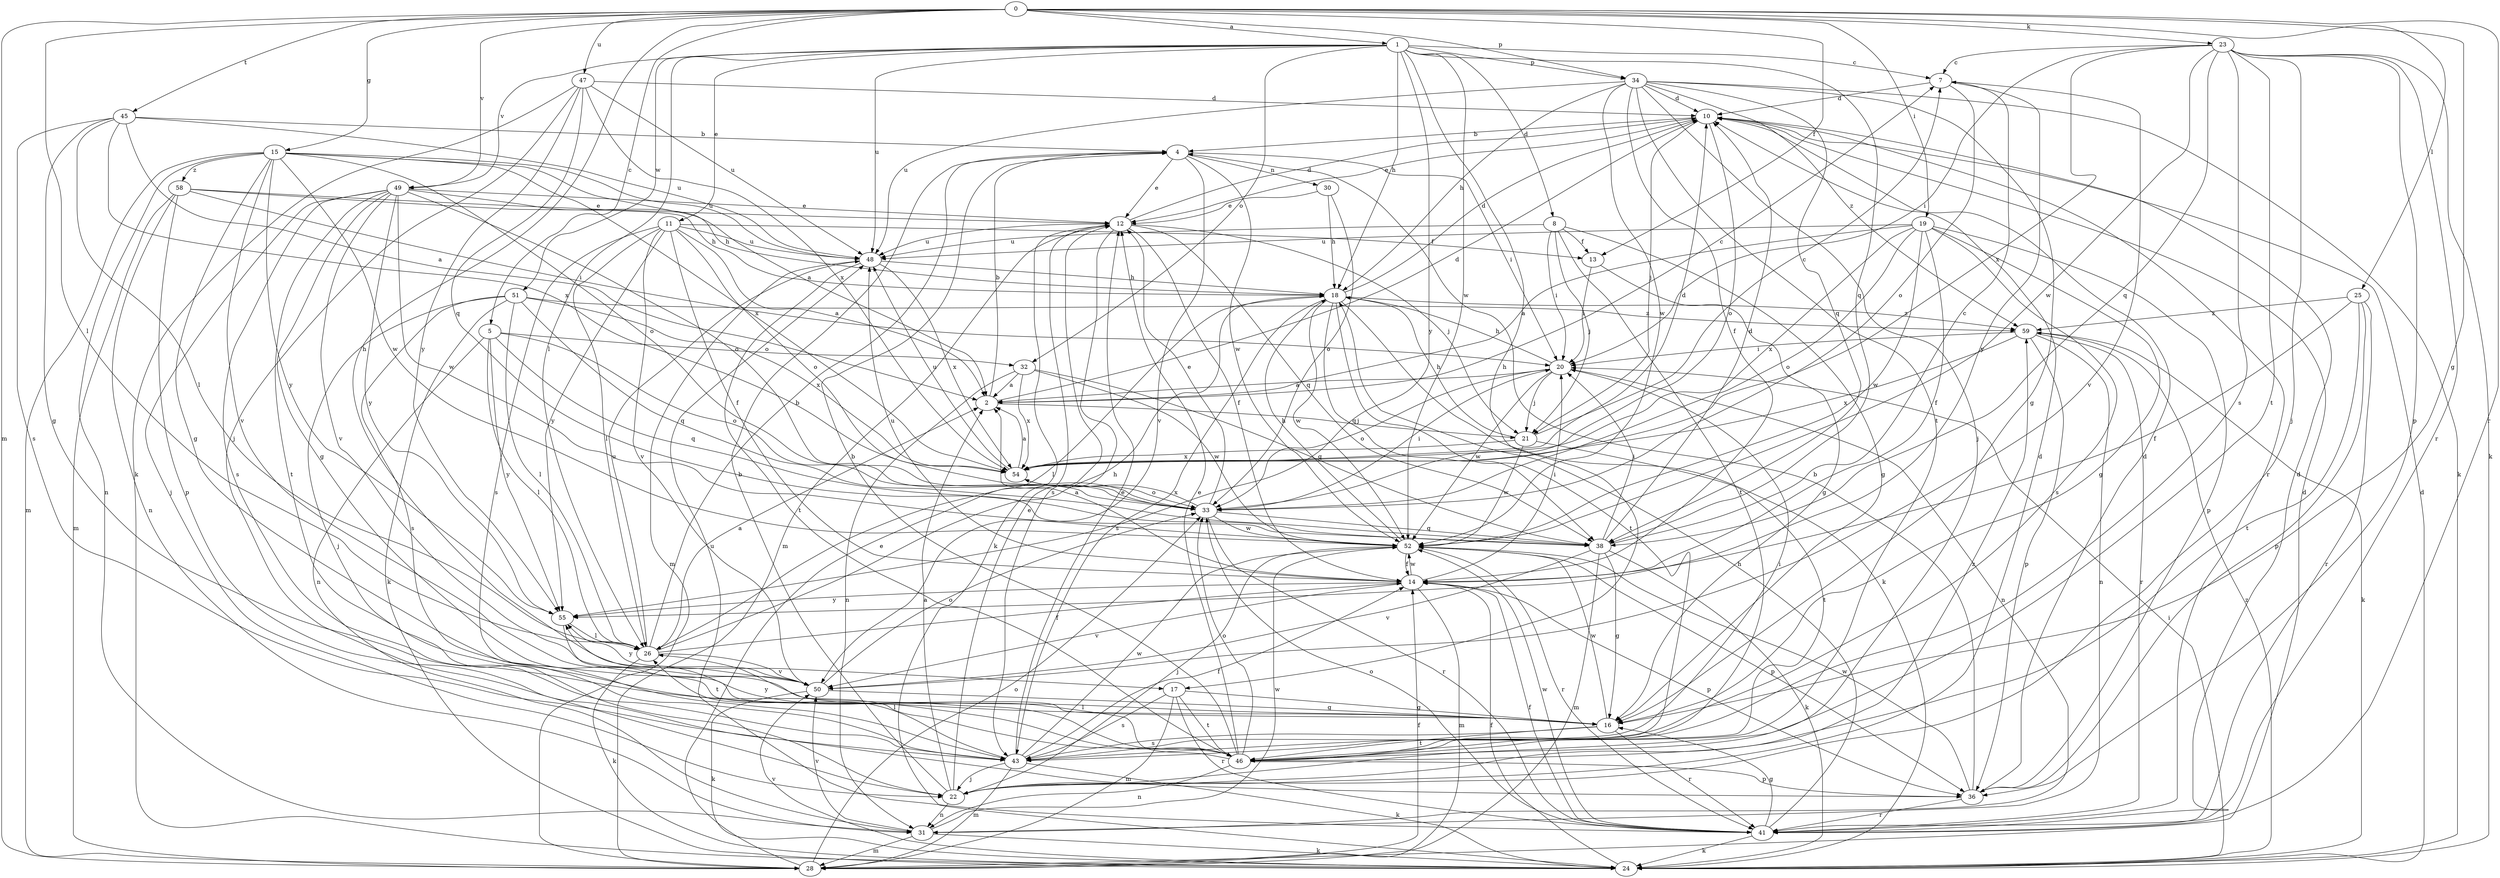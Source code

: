 strict digraph  {
0;
1;
2;
4;
5;
7;
8;
10;
11;
12;
13;
14;
15;
16;
17;
18;
19;
20;
21;
22;
23;
24;
25;
26;
28;
30;
31;
32;
33;
34;
36;
38;
41;
43;
45;
46;
47;
48;
49;
50;
51;
52;
54;
55;
58;
59;
0 -> 1  [label=a];
0 -> 5  [label=c];
0 -> 13  [label=f];
0 -> 15  [label=g];
0 -> 16  [label=g];
0 -> 17  [label=h];
0 -> 19  [label=i];
0 -> 23  [label=k];
0 -> 25  [label=l];
0 -> 26  [label=l];
0 -> 28  [label=m];
0 -> 34  [label=p];
0 -> 41  [label=r];
0 -> 45  [label=t];
0 -> 47  [label=u];
0 -> 49  [label=v];
1 -> 7  [label=c];
1 -> 8  [label=d];
1 -> 11  [label=e];
1 -> 17  [label=h];
1 -> 18  [label=h];
1 -> 26  [label=l];
1 -> 32  [label=o];
1 -> 34  [label=p];
1 -> 38  [label=q];
1 -> 48  [label=u];
1 -> 49  [label=v];
1 -> 51  [label=w];
1 -> 52  [label=w];
1 -> 55  [label=y];
2 -> 4  [label=b];
2 -> 7  [label=c];
2 -> 10  [label=d];
2 -> 21  [label=j];
4 -> 12  [label=e];
4 -> 20  [label=i];
4 -> 30  [label=n];
4 -> 50  [label=v];
4 -> 52  [label=w];
5 -> 26  [label=l];
5 -> 31  [label=n];
5 -> 32  [label=o];
5 -> 33  [label=o];
5 -> 38  [label=q];
5 -> 55  [label=y];
7 -> 10  [label=d];
7 -> 33  [label=o];
7 -> 50  [label=v];
7 -> 55  [label=y];
8 -> 13  [label=f];
8 -> 16  [label=g];
8 -> 20  [label=i];
8 -> 21  [label=j];
8 -> 46  [label=t];
8 -> 48  [label=u];
10 -> 4  [label=b];
10 -> 12  [label=e];
10 -> 21  [label=j];
10 -> 33  [label=o];
10 -> 41  [label=r];
11 -> 2  [label=a];
11 -> 13  [label=f];
11 -> 14  [label=f];
11 -> 26  [label=l];
11 -> 33  [label=o];
11 -> 43  [label=s];
11 -> 48  [label=u];
11 -> 50  [label=v];
11 -> 55  [label=y];
12 -> 10  [label=d];
12 -> 14  [label=f];
12 -> 21  [label=j];
12 -> 24  [label=k];
12 -> 28  [label=m];
12 -> 38  [label=q];
12 -> 43  [label=s];
12 -> 48  [label=u];
13 -> 16  [label=g];
13 -> 20  [label=i];
14 -> 2  [label=a];
14 -> 20  [label=i];
14 -> 28  [label=m];
14 -> 36  [label=p];
14 -> 48  [label=u];
14 -> 50  [label=v];
14 -> 52  [label=w];
14 -> 55  [label=y];
15 -> 2  [label=a];
15 -> 16  [label=g];
15 -> 28  [label=m];
15 -> 31  [label=n];
15 -> 33  [label=o];
15 -> 48  [label=u];
15 -> 50  [label=v];
15 -> 52  [label=w];
15 -> 54  [label=x];
15 -> 55  [label=y];
15 -> 58  [label=z];
16 -> 41  [label=r];
16 -> 43  [label=s];
16 -> 46  [label=t];
16 -> 52  [label=w];
17 -> 16  [label=g];
17 -> 28  [label=m];
17 -> 41  [label=r];
17 -> 43  [label=s];
17 -> 46  [label=t];
18 -> 10  [label=d];
18 -> 24  [label=k];
18 -> 26  [label=l];
18 -> 38  [label=q];
18 -> 43  [label=s];
18 -> 46  [label=t];
18 -> 52  [label=w];
18 -> 59  [label=z];
19 -> 2  [label=a];
19 -> 14  [label=f];
19 -> 16  [label=g];
19 -> 33  [label=o];
19 -> 36  [label=p];
19 -> 43  [label=s];
19 -> 48  [label=u];
19 -> 52  [label=w];
19 -> 54  [label=x];
20 -> 2  [label=a];
20 -> 18  [label=h];
20 -> 21  [label=j];
20 -> 31  [label=n];
20 -> 33  [label=o];
20 -> 52  [label=w];
21 -> 7  [label=c];
21 -> 18  [label=h];
21 -> 46  [label=t];
21 -> 52  [label=w];
21 -> 54  [label=x];
22 -> 2  [label=a];
22 -> 4  [label=b];
22 -> 10  [label=d];
22 -> 12  [label=e];
22 -> 31  [label=n];
22 -> 59  [label=z];
23 -> 7  [label=c];
23 -> 20  [label=i];
23 -> 22  [label=j];
23 -> 24  [label=k];
23 -> 36  [label=p];
23 -> 38  [label=q];
23 -> 41  [label=r];
23 -> 43  [label=s];
23 -> 46  [label=t];
23 -> 52  [label=w];
23 -> 54  [label=x];
24 -> 10  [label=d];
24 -> 14  [label=f];
24 -> 20  [label=i];
24 -> 50  [label=v];
24 -> 59  [label=z];
25 -> 14  [label=f];
25 -> 36  [label=p];
25 -> 41  [label=r];
25 -> 46  [label=t];
25 -> 59  [label=z];
26 -> 2  [label=a];
26 -> 4  [label=b];
26 -> 14  [label=f];
26 -> 18  [label=h];
26 -> 24  [label=k];
26 -> 48  [label=u];
26 -> 50  [label=v];
28 -> 10  [label=d];
28 -> 12  [label=e];
28 -> 14  [label=f];
28 -> 33  [label=o];
30 -> 12  [label=e];
30 -> 18  [label=h];
30 -> 33  [label=o];
31 -> 24  [label=k];
31 -> 28  [label=m];
31 -> 50  [label=v];
31 -> 52  [label=w];
32 -> 2  [label=a];
32 -> 31  [label=n];
32 -> 38  [label=q];
32 -> 52  [label=w];
32 -> 54  [label=x];
33 -> 12  [label=e];
33 -> 20  [label=i];
33 -> 38  [label=q];
33 -> 41  [label=r];
33 -> 52  [label=w];
33 -> 54  [label=x];
34 -> 10  [label=d];
34 -> 14  [label=f];
34 -> 16  [label=g];
34 -> 18  [label=h];
34 -> 22  [label=j];
34 -> 24  [label=k];
34 -> 38  [label=q];
34 -> 46  [label=t];
34 -> 48  [label=u];
34 -> 52  [label=w];
34 -> 59  [label=z];
36 -> 4  [label=b];
36 -> 10  [label=d];
36 -> 41  [label=r];
36 -> 52  [label=w];
38 -> 7  [label=c];
38 -> 10  [label=d];
38 -> 16  [label=g];
38 -> 20  [label=i];
38 -> 24  [label=k];
38 -> 28  [label=m];
38 -> 50  [label=v];
41 -> 10  [label=d];
41 -> 14  [label=f];
41 -> 16  [label=g];
41 -> 18  [label=h];
41 -> 24  [label=k];
41 -> 33  [label=o];
41 -> 48  [label=u];
41 -> 52  [label=w];
43 -> 12  [label=e];
43 -> 14  [label=f];
43 -> 20  [label=i];
43 -> 22  [label=j];
43 -> 24  [label=k];
43 -> 26  [label=l];
43 -> 28  [label=m];
43 -> 52  [label=w];
45 -> 2  [label=a];
45 -> 4  [label=b];
45 -> 16  [label=g];
45 -> 26  [label=l];
45 -> 43  [label=s];
45 -> 48  [label=u];
45 -> 54  [label=x];
46 -> 4  [label=b];
46 -> 12  [label=e];
46 -> 26  [label=l];
46 -> 31  [label=n];
46 -> 33  [label=o];
46 -> 36  [label=p];
46 -> 55  [label=y];
47 -> 10  [label=d];
47 -> 22  [label=j];
47 -> 24  [label=k];
47 -> 38  [label=q];
47 -> 48  [label=u];
47 -> 54  [label=x];
47 -> 55  [label=y];
48 -> 18  [label=h];
48 -> 28  [label=m];
48 -> 46  [label=t];
48 -> 54  [label=x];
49 -> 12  [label=e];
49 -> 16  [label=g];
49 -> 18  [label=h];
49 -> 22  [label=j];
49 -> 33  [label=o];
49 -> 43  [label=s];
49 -> 46  [label=t];
49 -> 50  [label=v];
49 -> 52  [label=w];
49 -> 55  [label=y];
50 -> 16  [label=g];
50 -> 24  [label=k];
50 -> 33  [label=o];
50 -> 55  [label=y];
51 -> 22  [label=j];
51 -> 24  [label=k];
51 -> 26  [label=l];
51 -> 38  [label=q];
51 -> 43  [label=s];
51 -> 54  [label=x];
51 -> 59  [label=z];
52 -> 14  [label=f];
52 -> 18  [label=h];
52 -> 22  [label=j];
52 -> 36  [label=p];
52 -> 41  [label=r];
54 -> 2  [label=a];
54 -> 10  [label=d];
54 -> 33  [label=o];
54 -> 48  [label=u];
55 -> 26  [label=l];
55 -> 46  [label=t];
58 -> 12  [label=e];
58 -> 18  [label=h];
58 -> 20  [label=i];
58 -> 28  [label=m];
58 -> 31  [label=n];
58 -> 36  [label=p];
59 -> 20  [label=i];
59 -> 24  [label=k];
59 -> 31  [label=n];
59 -> 36  [label=p];
59 -> 41  [label=r];
59 -> 54  [label=x];
}
